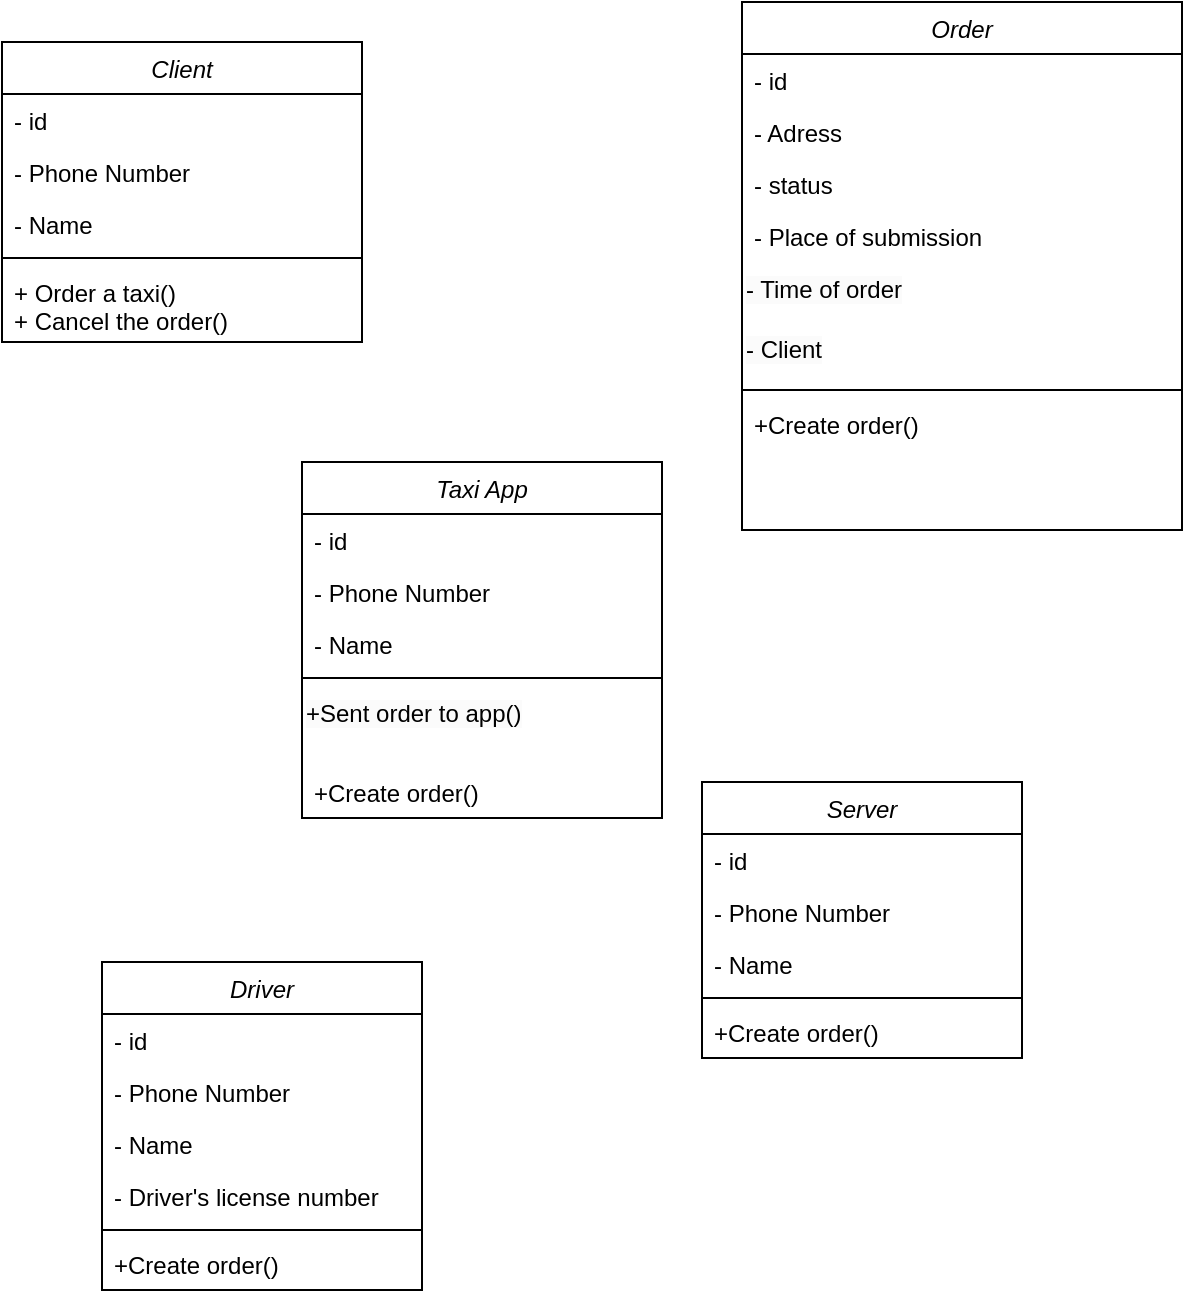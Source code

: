 <mxfile version="21.5.0" type="github">
  <diagram id="C5RBs43oDa-KdzZeNtuy" name="Page-1">
    <mxGraphModel dx="1395" dy="663" grid="1" gridSize="10" guides="1" tooltips="1" connect="1" arrows="1" fold="1" page="1" pageScale="1" pageWidth="827" pageHeight="1169" math="0" shadow="0">
      <root>
        <mxCell id="WIyWlLk6GJQsqaUBKTNV-0" />
        <mxCell id="WIyWlLk6GJQsqaUBKTNV-1" parent="WIyWlLk6GJQsqaUBKTNV-0" />
        <mxCell id="zkfFHV4jXpPFQw0GAbJ--0" value="Сlient" style="swimlane;fontStyle=2;align=center;verticalAlign=top;childLayout=stackLayout;horizontal=1;startSize=26;horizontalStack=0;resizeParent=1;resizeLast=0;collapsible=1;marginBottom=0;rounded=0;shadow=0;strokeWidth=1;" parent="WIyWlLk6GJQsqaUBKTNV-1" vertex="1">
          <mxGeometry x="100" y="40" width="180" height="150" as="geometry">
            <mxRectangle x="230" y="140" width="160" height="26" as="alternateBounds" />
          </mxGeometry>
        </mxCell>
        <mxCell id="zkfFHV4jXpPFQw0GAbJ--1" value="- id" style="text;align=left;verticalAlign=top;spacingLeft=4;spacingRight=4;overflow=hidden;rotatable=0;points=[[0,0.5],[1,0.5]];portConstraint=eastwest;" parent="zkfFHV4jXpPFQw0GAbJ--0" vertex="1">
          <mxGeometry y="26" width="180" height="26" as="geometry" />
        </mxCell>
        <mxCell id="zkfFHV4jXpPFQw0GAbJ--2" value="- Phone Number" style="text;align=left;verticalAlign=top;spacingLeft=4;spacingRight=4;overflow=hidden;rotatable=0;points=[[0,0.5],[1,0.5]];portConstraint=eastwest;rounded=0;shadow=0;html=0;" parent="zkfFHV4jXpPFQw0GAbJ--0" vertex="1">
          <mxGeometry y="52" width="180" height="26" as="geometry" />
        </mxCell>
        <mxCell id="zkfFHV4jXpPFQw0GAbJ--3" value="- Name" style="text;align=left;verticalAlign=top;spacingLeft=4;spacingRight=4;overflow=hidden;rotatable=0;points=[[0,0.5],[1,0.5]];portConstraint=eastwest;rounded=0;shadow=0;html=0;" parent="zkfFHV4jXpPFQw0GAbJ--0" vertex="1">
          <mxGeometry y="78" width="180" height="26" as="geometry" />
        </mxCell>
        <mxCell id="zkfFHV4jXpPFQw0GAbJ--4" value="" style="line;html=1;strokeWidth=1;align=left;verticalAlign=middle;spacingTop=-1;spacingLeft=3;spacingRight=3;rotatable=0;labelPosition=right;points=[];portConstraint=eastwest;" parent="zkfFHV4jXpPFQw0GAbJ--0" vertex="1">
          <mxGeometry y="104" width="180" height="8" as="geometry" />
        </mxCell>
        <mxCell id="zkfFHV4jXpPFQw0GAbJ--5" value="+ Order a taxi()&#xa;+ Cancel the order()" style="text;align=left;verticalAlign=top;spacingLeft=4;spacingRight=4;overflow=hidden;rotatable=0;points=[[0,0.5],[1,0.5]];portConstraint=eastwest;" parent="zkfFHV4jXpPFQw0GAbJ--0" vertex="1">
          <mxGeometry y="112" width="180" height="38" as="geometry" />
        </mxCell>
        <mxCell id="Cgl-m45hVeOOeW6FoY-X-0" value="Taxi App&#xa;" style="swimlane;fontStyle=2;align=center;verticalAlign=top;childLayout=stackLayout;horizontal=1;startSize=26;horizontalStack=0;resizeParent=1;resizeLast=0;collapsible=1;marginBottom=0;rounded=0;shadow=0;strokeWidth=1;" vertex="1" parent="WIyWlLk6GJQsqaUBKTNV-1">
          <mxGeometry x="250" y="250" width="180" height="178" as="geometry">
            <mxRectangle x="230" y="140" width="160" height="26" as="alternateBounds" />
          </mxGeometry>
        </mxCell>
        <mxCell id="Cgl-m45hVeOOeW6FoY-X-1" value="- id" style="text;align=left;verticalAlign=top;spacingLeft=4;spacingRight=4;overflow=hidden;rotatable=0;points=[[0,0.5],[1,0.5]];portConstraint=eastwest;" vertex="1" parent="Cgl-m45hVeOOeW6FoY-X-0">
          <mxGeometry y="26" width="180" height="26" as="geometry" />
        </mxCell>
        <mxCell id="Cgl-m45hVeOOeW6FoY-X-2" value="- Phone Number" style="text;align=left;verticalAlign=top;spacingLeft=4;spacingRight=4;overflow=hidden;rotatable=0;points=[[0,0.5],[1,0.5]];portConstraint=eastwest;rounded=0;shadow=0;html=0;" vertex="1" parent="Cgl-m45hVeOOeW6FoY-X-0">
          <mxGeometry y="52" width="180" height="26" as="geometry" />
        </mxCell>
        <mxCell id="Cgl-m45hVeOOeW6FoY-X-3" value="- Name" style="text;align=left;verticalAlign=top;spacingLeft=4;spacingRight=4;overflow=hidden;rotatable=0;points=[[0,0.5],[1,0.5]];portConstraint=eastwest;rounded=0;shadow=0;html=0;" vertex="1" parent="Cgl-m45hVeOOeW6FoY-X-0">
          <mxGeometry y="78" width="180" height="26" as="geometry" />
        </mxCell>
        <mxCell id="Cgl-m45hVeOOeW6FoY-X-4" value="" style="line;html=1;strokeWidth=1;align=left;verticalAlign=middle;spacingTop=-1;spacingLeft=3;spacingRight=3;rotatable=0;labelPosition=right;points=[];portConstraint=eastwest;" vertex="1" parent="Cgl-m45hVeOOeW6FoY-X-0">
          <mxGeometry y="104" width="180" height="8" as="geometry" />
        </mxCell>
        <mxCell id="Cgl-m45hVeOOeW6FoY-X-29" value="&lt;span style=&quot;color: rgb(0, 0, 0); font-family: Helvetica; font-size: 12px; font-style: normal; font-variant-ligatures: normal; font-variant-caps: normal; font-weight: 400; letter-spacing: normal; orphans: 2; text-align: left; text-indent: 0px; text-transform: none; widows: 2; word-spacing: 0px; -webkit-text-stroke-width: 0px; background-color: rgb(251, 251, 251); text-decoration-thickness: initial; text-decoration-style: initial; text-decoration-color: initial; float: none; display: inline !important;&quot;&gt;+Sent order to app()&lt;/span&gt;" style="text;whiteSpace=wrap;html=1;" vertex="1" parent="Cgl-m45hVeOOeW6FoY-X-0">
          <mxGeometry y="112" width="180" height="40" as="geometry" />
        </mxCell>
        <mxCell id="Cgl-m45hVeOOeW6FoY-X-5" value="+Create order()" style="text;align=left;verticalAlign=top;spacingLeft=4;spacingRight=4;overflow=hidden;rotatable=0;points=[[0,0.5],[1,0.5]];portConstraint=eastwest;" vertex="1" parent="Cgl-m45hVeOOeW6FoY-X-0">
          <mxGeometry y="152" width="180" height="26" as="geometry" />
        </mxCell>
        <mxCell id="Cgl-m45hVeOOeW6FoY-X-6" value="Server" style="swimlane;fontStyle=2;align=center;verticalAlign=top;childLayout=stackLayout;horizontal=1;startSize=26;horizontalStack=0;resizeParent=1;resizeLast=0;collapsible=1;marginBottom=0;rounded=0;shadow=0;strokeWidth=1;" vertex="1" parent="WIyWlLk6GJQsqaUBKTNV-1">
          <mxGeometry x="450" y="410" width="160" height="138" as="geometry">
            <mxRectangle x="230" y="140" width="160" height="26" as="alternateBounds" />
          </mxGeometry>
        </mxCell>
        <mxCell id="Cgl-m45hVeOOeW6FoY-X-7" value="- id" style="text;align=left;verticalAlign=top;spacingLeft=4;spacingRight=4;overflow=hidden;rotatable=0;points=[[0,0.5],[1,0.5]];portConstraint=eastwest;" vertex="1" parent="Cgl-m45hVeOOeW6FoY-X-6">
          <mxGeometry y="26" width="160" height="26" as="geometry" />
        </mxCell>
        <mxCell id="Cgl-m45hVeOOeW6FoY-X-8" value="- Phone Number" style="text;align=left;verticalAlign=top;spacingLeft=4;spacingRight=4;overflow=hidden;rotatable=0;points=[[0,0.5],[1,0.5]];portConstraint=eastwest;rounded=0;shadow=0;html=0;" vertex="1" parent="Cgl-m45hVeOOeW6FoY-X-6">
          <mxGeometry y="52" width="160" height="26" as="geometry" />
        </mxCell>
        <mxCell id="Cgl-m45hVeOOeW6FoY-X-9" value="- Name" style="text;align=left;verticalAlign=top;spacingLeft=4;spacingRight=4;overflow=hidden;rotatable=0;points=[[0,0.5],[1,0.5]];portConstraint=eastwest;rounded=0;shadow=0;html=0;" vertex="1" parent="Cgl-m45hVeOOeW6FoY-X-6">
          <mxGeometry y="78" width="160" height="26" as="geometry" />
        </mxCell>
        <mxCell id="Cgl-m45hVeOOeW6FoY-X-10" value="" style="line;html=1;strokeWidth=1;align=left;verticalAlign=middle;spacingTop=-1;spacingLeft=3;spacingRight=3;rotatable=0;labelPosition=right;points=[];portConstraint=eastwest;" vertex="1" parent="Cgl-m45hVeOOeW6FoY-X-6">
          <mxGeometry y="104" width="160" height="8" as="geometry" />
        </mxCell>
        <mxCell id="Cgl-m45hVeOOeW6FoY-X-11" value="+Create order()" style="text;align=left;verticalAlign=top;spacingLeft=4;spacingRight=4;overflow=hidden;rotatable=0;points=[[0,0.5],[1,0.5]];portConstraint=eastwest;" vertex="1" parent="Cgl-m45hVeOOeW6FoY-X-6">
          <mxGeometry y="112" width="160" height="26" as="geometry" />
        </mxCell>
        <mxCell id="Cgl-m45hVeOOeW6FoY-X-12" value="Order" style="swimlane;fontStyle=2;align=center;verticalAlign=top;childLayout=stackLayout;horizontal=1;startSize=26;horizontalStack=0;resizeParent=1;resizeLast=0;collapsible=1;marginBottom=0;rounded=0;shadow=0;strokeWidth=1;" vertex="1" parent="WIyWlLk6GJQsqaUBKTNV-1">
          <mxGeometry x="470" y="20" width="220" height="264" as="geometry">
            <mxRectangle x="230" y="140" width="160" height="26" as="alternateBounds" />
          </mxGeometry>
        </mxCell>
        <mxCell id="Cgl-m45hVeOOeW6FoY-X-13" value="- id" style="text;align=left;verticalAlign=top;spacingLeft=4;spacingRight=4;overflow=hidden;rotatable=0;points=[[0,0.5],[1,0.5]];portConstraint=eastwest;" vertex="1" parent="Cgl-m45hVeOOeW6FoY-X-12">
          <mxGeometry y="26" width="220" height="26" as="geometry" />
        </mxCell>
        <mxCell id="Cgl-m45hVeOOeW6FoY-X-14" value="- Adress" style="text;align=left;verticalAlign=top;spacingLeft=4;spacingRight=4;overflow=hidden;rotatable=0;points=[[0,0.5],[1,0.5]];portConstraint=eastwest;rounded=0;shadow=0;html=0;" vertex="1" parent="Cgl-m45hVeOOeW6FoY-X-12">
          <mxGeometry y="52" width="220" height="26" as="geometry" />
        </mxCell>
        <mxCell id="Cgl-m45hVeOOeW6FoY-X-15" value="- status" style="text;align=left;verticalAlign=top;spacingLeft=4;spacingRight=4;overflow=hidden;rotatable=0;points=[[0,0.5],[1,0.5]];portConstraint=eastwest;rounded=0;shadow=0;html=0;" vertex="1" parent="Cgl-m45hVeOOeW6FoY-X-12">
          <mxGeometry y="78" width="220" height="26" as="geometry" />
        </mxCell>
        <mxCell id="Cgl-m45hVeOOeW6FoY-X-24" value="- Place of submission" style="text;align=left;verticalAlign=top;spacingLeft=4;spacingRight=4;overflow=hidden;rotatable=0;points=[[0,0.5],[1,0.5]];portConstraint=eastwest;rounded=0;shadow=0;html=0;" vertex="1" parent="Cgl-m45hVeOOeW6FoY-X-12">
          <mxGeometry y="104" width="220" height="26" as="geometry" />
        </mxCell>
        <mxCell id="Cgl-m45hVeOOeW6FoY-X-25" value="&lt;span style=&quot;color: rgb(0, 0, 0); font-family: Helvetica; font-size: 12px; font-style: normal; font-variant-ligatures: normal; font-variant-caps: normal; font-weight: 400; letter-spacing: normal; orphans: 2; text-align: left; text-indent: 0px; text-transform: none; widows: 2; word-spacing: 0px; -webkit-text-stroke-width: 0px; background-color: rgb(251, 251, 251); text-decoration-thickness: initial; text-decoration-style: initial; text-decoration-color: initial; float: none; display: inline !important;&quot;&gt;- Time of order&lt;/span&gt;" style="text;whiteSpace=wrap;html=1;" vertex="1" parent="Cgl-m45hVeOOeW6FoY-X-12">
          <mxGeometry y="130" width="220" height="30" as="geometry" />
        </mxCell>
        <mxCell id="Cgl-m45hVeOOeW6FoY-X-26" value="&lt;span style=&quot;color: rgb(0, 0, 0); font-family: Helvetica; font-size: 12px; font-style: normal; font-variant-ligatures: normal; font-variant-caps: normal; font-weight: 400; letter-spacing: normal; orphans: 2; text-align: left; text-indent: 0px; text-transform: none; widows: 2; word-spacing: 0px; -webkit-text-stroke-width: 0px; background-color: rgb(251, 251, 251); text-decoration-thickness: initial; text-decoration-style: initial; text-decoration-color: initial; float: none; display: inline !important;&quot;&gt;- Client&lt;/span&gt;" style="text;whiteSpace=wrap;html=1;" vertex="1" parent="Cgl-m45hVeOOeW6FoY-X-12">
          <mxGeometry y="160" width="220" height="30" as="geometry" />
        </mxCell>
        <mxCell id="Cgl-m45hVeOOeW6FoY-X-16" value="" style="line;html=1;strokeWidth=1;align=left;verticalAlign=middle;spacingTop=-1;spacingLeft=3;spacingRight=3;rotatable=0;labelPosition=right;points=[];portConstraint=eastwest;" vertex="1" parent="Cgl-m45hVeOOeW6FoY-X-12">
          <mxGeometry y="190" width="220" height="8" as="geometry" />
        </mxCell>
        <mxCell id="Cgl-m45hVeOOeW6FoY-X-17" value="+Сreate order()" style="text;align=left;verticalAlign=top;spacingLeft=4;spacingRight=4;overflow=hidden;rotatable=0;points=[[0,0.5],[1,0.5]];portConstraint=eastwest;" vertex="1" parent="Cgl-m45hVeOOeW6FoY-X-12">
          <mxGeometry y="198" width="220" height="26" as="geometry" />
        </mxCell>
        <mxCell id="Cgl-m45hVeOOeW6FoY-X-18" value="Driver" style="swimlane;fontStyle=2;align=center;verticalAlign=top;childLayout=stackLayout;horizontal=1;startSize=26;horizontalStack=0;resizeParent=1;resizeLast=0;collapsible=1;marginBottom=0;rounded=0;shadow=0;strokeWidth=1;" vertex="1" parent="WIyWlLk6GJQsqaUBKTNV-1">
          <mxGeometry x="150" y="500" width="160" height="164" as="geometry">
            <mxRectangle x="230" y="140" width="160" height="26" as="alternateBounds" />
          </mxGeometry>
        </mxCell>
        <mxCell id="Cgl-m45hVeOOeW6FoY-X-19" value="- id" style="text;align=left;verticalAlign=top;spacingLeft=4;spacingRight=4;overflow=hidden;rotatable=0;points=[[0,0.5],[1,0.5]];portConstraint=eastwest;" vertex="1" parent="Cgl-m45hVeOOeW6FoY-X-18">
          <mxGeometry y="26" width="160" height="26" as="geometry" />
        </mxCell>
        <mxCell id="Cgl-m45hVeOOeW6FoY-X-20" value="- Phone Number" style="text;align=left;verticalAlign=top;spacingLeft=4;spacingRight=4;overflow=hidden;rotatable=0;points=[[0,0.5],[1,0.5]];portConstraint=eastwest;rounded=0;shadow=0;html=0;" vertex="1" parent="Cgl-m45hVeOOeW6FoY-X-18">
          <mxGeometry y="52" width="160" height="26" as="geometry" />
        </mxCell>
        <mxCell id="Cgl-m45hVeOOeW6FoY-X-21" value="- Name" style="text;align=left;verticalAlign=top;spacingLeft=4;spacingRight=4;overflow=hidden;rotatable=0;points=[[0,0.5],[1,0.5]];portConstraint=eastwest;rounded=0;shadow=0;html=0;" vertex="1" parent="Cgl-m45hVeOOeW6FoY-X-18">
          <mxGeometry y="78" width="160" height="26" as="geometry" />
        </mxCell>
        <mxCell id="Cgl-m45hVeOOeW6FoY-X-28" value="- Driver&#39;s license number" style="text;align=left;verticalAlign=top;spacingLeft=4;spacingRight=4;overflow=hidden;rotatable=0;points=[[0,0.5],[1,0.5]];portConstraint=eastwest;rounded=0;shadow=0;html=0;" vertex="1" parent="Cgl-m45hVeOOeW6FoY-X-18">
          <mxGeometry y="104" width="160" height="26" as="geometry" />
        </mxCell>
        <mxCell id="Cgl-m45hVeOOeW6FoY-X-22" value="" style="line;html=1;strokeWidth=1;align=left;verticalAlign=middle;spacingTop=-1;spacingLeft=3;spacingRight=3;rotatable=0;labelPosition=right;points=[];portConstraint=eastwest;" vertex="1" parent="Cgl-m45hVeOOeW6FoY-X-18">
          <mxGeometry y="130" width="160" height="8" as="geometry" />
        </mxCell>
        <mxCell id="Cgl-m45hVeOOeW6FoY-X-23" value="+Create order()" style="text;align=left;verticalAlign=top;spacingLeft=4;spacingRight=4;overflow=hidden;rotatable=0;points=[[0,0.5],[1,0.5]];portConstraint=eastwest;" vertex="1" parent="Cgl-m45hVeOOeW6FoY-X-18">
          <mxGeometry y="138" width="160" height="26" as="geometry" />
        </mxCell>
      </root>
    </mxGraphModel>
  </diagram>
</mxfile>
